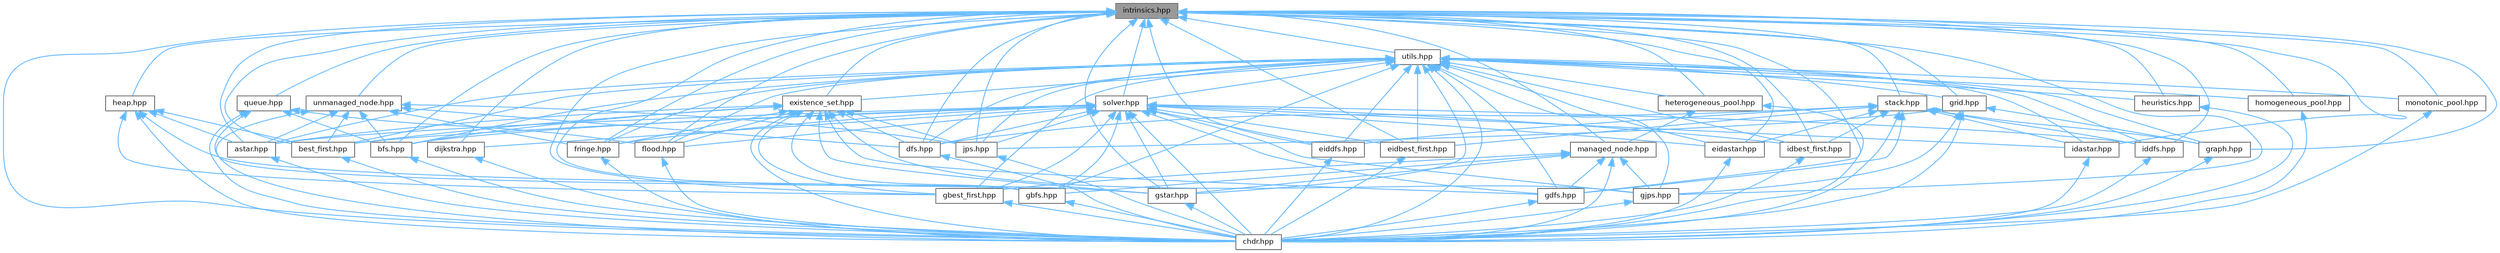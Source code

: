 digraph "intrinsics.hpp"
{
 // LATEX_PDF_SIZE
  bgcolor="transparent";
  edge [fontname=Helvetica,fontsize=8,labelfontname=Helvetica,labelfontsize=8];
  node [fontname=Helvetica,fontsize=8,shape=box,height=0.2,width=0.4];
  Node1 [id="Node000001",label="intrinsics.hpp",height=0.2,width=0.4,color="gray40", fillcolor="grey60", style="filled", fontcolor="black",tooltip=" "];
  Node1 -> Node2 [id="edge1_Node000001_Node000002",dir="back",color="steelblue1",style="solid",tooltip=" "];
  Node2 [id="Node000002",label="astar.hpp",height=0.2,width=0.4,color="grey40", fillcolor="white", style="filled",URL="$dc/da9/astar_8hpp.html",tooltip=" "];
  Node2 -> Node3 [id="edge2_Node000002_Node000003",dir="back",color="steelblue1",style="solid",tooltip=" "];
  Node3 [id="Node000003",label="chdr.hpp",height=0.2,width=0.4,color="grey40", fillcolor="white", style="filled",URL="$d9/d96/chdr_8hpp.html",tooltip=" "];
  Node1 -> Node4 [id="edge3_Node000001_Node000004",dir="back",color="steelblue1",style="solid",tooltip=" "];
  Node4 [id="Node000004",label="best_first.hpp",height=0.2,width=0.4,color="grey40", fillcolor="white", style="filled",URL="$d3/d77/best__first_8hpp.html",tooltip=" "];
  Node4 -> Node3 [id="edge4_Node000004_Node000003",dir="back",color="steelblue1",style="solid",tooltip=" "];
  Node1 -> Node5 [id="edge5_Node000001_Node000005",dir="back",color="steelblue1",style="solid",tooltip=" "];
  Node5 [id="Node000005",label="bfs.hpp",height=0.2,width=0.4,color="grey40", fillcolor="white", style="filled",URL="$da/d36/bfs_8hpp.html",tooltip=" "];
  Node5 -> Node3 [id="edge6_Node000005_Node000003",dir="back",color="steelblue1",style="solid",tooltip=" "];
  Node1 -> Node3 [id="edge7_Node000001_Node000003",dir="back",color="steelblue1",style="solid",tooltip=" "];
  Node1 -> Node6 [id="edge8_Node000001_Node000006",dir="back",color="steelblue1",style="solid",tooltip=" "];
  Node6 [id="Node000006",label="dfs.hpp",height=0.2,width=0.4,color="grey40", fillcolor="white", style="filled",URL="$d3/dec/dfs_8hpp.html",tooltip=" "];
  Node6 -> Node3 [id="edge9_Node000006_Node000003",dir="back",color="steelblue1",style="solid",tooltip=" "];
  Node1 -> Node7 [id="edge10_Node000001_Node000007",dir="back",color="steelblue1",style="solid",tooltip=" "];
  Node7 [id="Node000007",label="dijkstra.hpp",height=0.2,width=0.4,color="grey40", fillcolor="white", style="filled",URL="$d3/d11/dijkstra_8hpp.html",tooltip=" "];
  Node7 -> Node3 [id="edge11_Node000007_Node000003",dir="back",color="steelblue1",style="solid",tooltip=" "];
  Node1 -> Node8 [id="edge12_Node000001_Node000008",dir="back",color="steelblue1",style="solid",tooltip=" "];
  Node8 [id="Node000008",label="eidastar.hpp",height=0.2,width=0.4,color="grey40", fillcolor="white", style="filled",URL="$d6/ded/eidastar_8hpp.html",tooltip=" "];
  Node8 -> Node3 [id="edge13_Node000008_Node000003",dir="back",color="steelblue1",style="solid",tooltip=" "];
  Node1 -> Node9 [id="edge14_Node000001_Node000009",dir="back",color="steelblue1",style="solid",tooltip=" "];
  Node9 [id="Node000009",label="eidbest_first.hpp",height=0.2,width=0.4,color="grey40", fillcolor="white", style="filled",URL="$d8/d85/eidbest__first_8hpp.html",tooltip=" "];
  Node9 -> Node3 [id="edge15_Node000009_Node000003",dir="back",color="steelblue1",style="solid",tooltip=" "];
  Node1 -> Node10 [id="edge16_Node000001_Node000010",dir="back",color="steelblue1",style="solid",tooltip=" "];
  Node10 [id="Node000010",label="eiddfs.hpp",height=0.2,width=0.4,color="grey40", fillcolor="white", style="filled",URL="$dd/d95/eiddfs_8hpp.html",tooltip=" "];
  Node10 -> Node3 [id="edge17_Node000010_Node000003",dir="back",color="steelblue1",style="solid",tooltip=" "];
  Node1 -> Node11 [id="edge18_Node000001_Node000011",dir="back",color="steelblue1",style="solid",tooltip=" "];
  Node11 [id="Node000011",label="existence_set.hpp",height=0.2,width=0.4,color="grey40", fillcolor="white", style="filled",URL="$d8/d62/existence__set_8hpp.html",tooltip=" "];
  Node11 -> Node2 [id="edge19_Node000011_Node000002",dir="back",color="steelblue1",style="solid",tooltip=" "];
  Node11 -> Node4 [id="edge20_Node000011_Node000004",dir="back",color="steelblue1",style="solid",tooltip=" "];
  Node11 -> Node5 [id="edge21_Node000011_Node000005",dir="back",color="steelblue1",style="solid",tooltip=" "];
  Node11 -> Node3 [id="edge22_Node000011_Node000003",dir="back",color="steelblue1",style="solid",tooltip=" "];
  Node11 -> Node6 [id="edge23_Node000011_Node000006",dir="back",color="steelblue1",style="solid",tooltip=" "];
  Node11 -> Node12 [id="edge24_Node000011_Node000012",dir="back",color="steelblue1",style="solid",tooltip=" "];
  Node12 [id="Node000012",label="flood.hpp",height=0.2,width=0.4,color="grey40", fillcolor="white", style="filled",URL="$d8/d12/flood_8hpp.html",tooltip=" "];
  Node12 -> Node3 [id="edge25_Node000012_Node000003",dir="back",color="steelblue1",style="solid",tooltip=" "];
  Node11 -> Node13 [id="edge26_Node000011_Node000013",dir="back",color="steelblue1",style="solid",tooltip=" "];
  Node13 [id="Node000013",label="fringe.hpp",height=0.2,width=0.4,color="grey40", fillcolor="white", style="filled",URL="$d8/dd5/fringe_8hpp.html",tooltip=" "];
  Node13 -> Node3 [id="edge27_Node000013_Node000003",dir="back",color="steelblue1",style="solid",tooltip=" "];
  Node11 -> Node14 [id="edge28_Node000011_Node000014",dir="back",color="steelblue1",style="solid",tooltip=" "];
  Node14 [id="Node000014",label="gbest_first.hpp",height=0.2,width=0.4,color="grey40", fillcolor="white", style="filled",URL="$d3/d3e/gbest__first_8hpp.html",tooltip=" "];
  Node14 -> Node3 [id="edge29_Node000014_Node000003",dir="back",color="steelblue1",style="solid",tooltip=" "];
  Node11 -> Node15 [id="edge30_Node000011_Node000015",dir="back",color="steelblue1",style="solid",tooltip=" "];
  Node15 [id="Node000015",label="gbfs.hpp",height=0.2,width=0.4,color="grey40", fillcolor="white", style="filled",URL="$de/d94/gbfs_8hpp.html",tooltip=" "];
  Node15 -> Node3 [id="edge31_Node000015_Node000003",dir="back",color="steelblue1",style="solid",tooltip=" "];
  Node11 -> Node16 [id="edge32_Node000011_Node000016",dir="back",color="steelblue1",style="solid",tooltip=" "];
  Node16 [id="Node000016",label="gdfs.hpp",height=0.2,width=0.4,color="grey40", fillcolor="white", style="filled",URL="$d4/df2/gdfs_8hpp.html",tooltip=" "];
  Node16 -> Node3 [id="edge33_Node000016_Node000003",dir="back",color="steelblue1",style="solid",tooltip=" "];
  Node11 -> Node17 [id="edge34_Node000011_Node000017",dir="back",color="steelblue1",style="solid",tooltip=" "];
  Node17 [id="Node000017",label="gjps.hpp",height=0.2,width=0.4,color="grey40", fillcolor="white", style="filled",URL="$d3/d3e/gjps_8hpp.html",tooltip=" "];
  Node17 -> Node3 [id="edge35_Node000017_Node000003",dir="back",color="steelblue1",style="solid",tooltip=" "];
  Node11 -> Node18 [id="edge36_Node000011_Node000018",dir="back",color="steelblue1",style="solid",tooltip=" "];
  Node18 [id="Node000018",label="gstar.hpp",height=0.2,width=0.4,color="grey40", fillcolor="white", style="filled",URL="$d1/def/gstar_8hpp.html",tooltip=" "];
  Node18 -> Node3 [id="edge37_Node000018_Node000003",dir="back",color="steelblue1",style="solid",tooltip=" "];
  Node11 -> Node19 [id="edge38_Node000011_Node000019",dir="back",color="steelblue1",style="solid",tooltip=" "];
  Node19 [id="Node000019",label="jps.hpp",height=0.2,width=0.4,color="grey40", fillcolor="white", style="filled",URL="$d9/de6/jps_8hpp.html",tooltip=" "];
  Node19 -> Node3 [id="edge39_Node000019_Node000003",dir="back",color="steelblue1",style="solid",tooltip=" "];
  Node1 -> Node12 [id="edge40_Node000001_Node000012",dir="back",color="steelblue1",style="solid",tooltip=" "];
  Node1 -> Node13 [id="edge41_Node000001_Node000013",dir="back",color="steelblue1",style="solid",tooltip=" "];
  Node1 -> Node14 [id="edge42_Node000001_Node000014",dir="back",color="steelblue1",style="solid",tooltip=" "];
  Node1 -> Node15 [id="edge43_Node000001_Node000015",dir="back",color="steelblue1",style="solid",tooltip=" "];
  Node1 -> Node16 [id="edge44_Node000001_Node000016",dir="back",color="steelblue1",style="solid",tooltip=" "];
  Node1 -> Node17 [id="edge45_Node000001_Node000017",dir="back",color="steelblue1",style="solid",tooltip=" "];
  Node1 -> Node20 [id="edge46_Node000001_Node000020",dir="back",color="steelblue1",style="solid",tooltip=" "];
  Node20 [id="Node000020",label="graph.hpp",height=0.2,width=0.4,color="grey40", fillcolor="white", style="filled",URL="$d9/de9/graph_8hpp.html",tooltip=" "];
  Node20 -> Node3 [id="edge47_Node000020_Node000003",dir="back",color="steelblue1",style="solid",tooltip=" "];
  Node1 -> Node21 [id="edge48_Node000001_Node000021",dir="back",color="steelblue1",style="solid",tooltip=" "];
  Node21 [id="Node000021",label="grid.hpp",height=0.2,width=0.4,color="grey40", fillcolor="white", style="filled",URL="$dc/d8a/grid_8hpp.html",tooltip=" "];
  Node21 -> Node3 [id="edge49_Node000021_Node000003",dir="back",color="steelblue1",style="solid",tooltip=" "];
  Node21 -> Node17 [id="edge50_Node000021_Node000017",dir="back",color="steelblue1",style="solid",tooltip=" "];
  Node21 -> Node20 [id="edge51_Node000021_Node000020",dir="back",color="steelblue1",style="solid",tooltip=" "];
  Node21 -> Node19 [id="edge52_Node000021_Node000019",dir="back",color="steelblue1",style="solid",tooltip=" "];
  Node1 -> Node18 [id="edge53_Node000001_Node000018",dir="back",color="steelblue1",style="solid",tooltip=" "];
  Node1 -> Node22 [id="edge54_Node000001_Node000022",dir="back",color="steelblue1",style="solid",tooltip=" "];
  Node22 [id="Node000022",label="heap.hpp",height=0.2,width=0.4,color="grey40", fillcolor="white", style="filled",URL="$da/d45/heap_8hpp.html",tooltip=" "];
  Node22 -> Node2 [id="edge55_Node000022_Node000002",dir="back",color="steelblue1",style="solid",tooltip=" "];
  Node22 -> Node4 [id="edge56_Node000022_Node000004",dir="back",color="steelblue1",style="solid",tooltip=" "];
  Node22 -> Node3 [id="edge57_Node000022_Node000003",dir="back",color="steelblue1",style="solid",tooltip=" "];
  Node22 -> Node14 [id="edge58_Node000022_Node000014",dir="back",color="steelblue1",style="solid",tooltip=" "];
  Node22 -> Node18 [id="edge59_Node000022_Node000018",dir="back",color="steelblue1",style="solid",tooltip=" "];
  Node1 -> Node23 [id="edge60_Node000001_Node000023",dir="back",color="steelblue1",style="solid",tooltip=" "];
  Node23 [id="Node000023",label="heterogeneous_pool.hpp",height=0.2,width=0.4,color="grey40", fillcolor="white", style="filled",URL="$d9/df8/heterogeneous__pool_8hpp.html",tooltip=" "];
  Node23 -> Node3 [id="edge61_Node000023_Node000003",dir="back",color="steelblue1",style="solid",tooltip=" "];
  Node23 -> Node24 [id="edge62_Node000023_Node000024",dir="back",color="steelblue1",style="solid",tooltip=" "];
  Node24 [id="Node000024",label="managed_node.hpp",height=0.2,width=0.4,color="grey40", fillcolor="white", style="filled",URL="$da/deb/managed__node_8hpp.html",tooltip=" "];
  Node24 -> Node3 [id="edge63_Node000024_Node000003",dir="back",color="steelblue1",style="solid",tooltip=" "];
  Node24 -> Node14 [id="edge64_Node000024_Node000014",dir="back",color="steelblue1",style="solid",tooltip=" "];
  Node24 -> Node15 [id="edge65_Node000024_Node000015",dir="back",color="steelblue1",style="solid",tooltip=" "];
  Node24 -> Node16 [id="edge66_Node000024_Node000016",dir="back",color="steelblue1",style="solid",tooltip=" "];
  Node24 -> Node17 [id="edge67_Node000024_Node000017",dir="back",color="steelblue1",style="solid",tooltip=" "];
  Node24 -> Node18 [id="edge68_Node000024_Node000018",dir="back",color="steelblue1",style="solid",tooltip=" "];
  Node1 -> Node25 [id="edge69_Node000001_Node000025",dir="back",color="steelblue1",style="solid",tooltip=" "];
  Node25 [id="Node000025",label="heuristics.hpp",height=0.2,width=0.4,color="grey40", fillcolor="white", style="filled",URL="$df/d24/heuristics_8hpp.html",tooltip=" "];
  Node25 -> Node3 [id="edge70_Node000025_Node000003",dir="back",color="steelblue1",style="solid",tooltip=" "];
  Node1 -> Node26 [id="edge71_Node000001_Node000026",dir="back",color="steelblue1",style="solid",tooltip=" "];
  Node26 [id="Node000026",label="homogeneous_pool.hpp",height=0.2,width=0.4,color="grey40", fillcolor="white", style="filled",URL="$d5/d3c/homogeneous__pool_8hpp.html",tooltip=" "];
  Node26 -> Node3 [id="edge72_Node000026_Node000003",dir="back",color="steelblue1",style="solid",tooltip=" "];
  Node1 -> Node27 [id="edge73_Node000001_Node000027",dir="back",color="steelblue1",style="solid",tooltip=" "];
  Node27 [id="Node000027",label="idastar.hpp",height=0.2,width=0.4,color="grey40", fillcolor="white", style="filled",URL="$db/df9/idastar_8hpp.html",tooltip=" "];
  Node27 -> Node3 [id="edge74_Node000027_Node000003",dir="back",color="steelblue1",style="solid",tooltip=" "];
  Node1 -> Node28 [id="edge75_Node000001_Node000028",dir="back",color="steelblue1",style="solid",tooltip=" "];
  Node28 [id="Node000028",label="idbest_first.hpp",height=0.2,width=0.4,color="grey40", fillcolor="white", style="filled",URL="$d1/d3a/idbest__first_8hpp.html",tooltip=" "];
  Node28 -> Node3 [id="edge76_Node000028_Node000003",dir="back",color="steelblue1",style="solid",tooltip=" "];
  Node1 -> Node29 [id="edge77_Node000001_Node000029",dir="back",color="steelblue1",style="solid",tooltip=" "];
  Node29 [id="Node000029",label="iddfs.hpp",height=0.2,width=0.4,color="grey40", fillcolor="white", style="filled",URL="$df/d71/iddfs_8hpp.html",tooltip=" "];
  Node29 -> Node3 [id="edge78_Node000029_Node000003",dir="back",color="steelblue1",style="solid",tooltip=" "];
  Node1 -> Node19 [id="edge79_Node000001_Node000019",dir="back",color="steelblue1",style="solid",tooltip=" "];
  Node1 -> Node24 [id="edge80_Node000001_Node000024",dir="back",color="steelblue1",style="solid",tooltip=" "];
  Node1 -> Node30 [id="edge81_Node000001_Node000030",dir="back",color="steelblue1",style="solid",tooltip=" "];
  Node30 [id="Node000030",label="monotonic_pool.hpp",height=0.2,width=0.4,color="grey40", fillcolor="white", style="filled",URL="$d4/d99/monotonic__pool_8hpp.html",tooltip=" "];
  Node30 -> Node3 [id="edge82_Node000030_Node000003",dir="back",color="steelblue1",style="solid",tooltip=" "];
  Node1 -> Node31 [id="edge83_Node000001_Node000031",dir="back",color="steelblue1",style="solid",tooltip=" "];
  Node31 [id="Node000031",label="queue.hpp",height=0.2,width=0.4,color="grey40", fillcolor="white", style="filled",URL="$d7/ded/queue_8hpp.html",tooltip=" "];
  Node31 -> Node5 [id="edge84_Node000031_Node000005",dir="back",color="steelblue1",style="solid",tooltip=" "];
  Node31 -> Node3 [id="edge85_Node000031_Node000003",dir="back",color="steelblue1",style="solid",tooltip=" "];
  Node31 -> Node12 [id="edge86_Node000031_Node000012",dir="back",color="steelblue1",style="solid",tooltip=" "];
  Node31 -> Node15 [id="edge87_Node000031_Node000015",dir="back",color="steelblue1",style="solid",tooltip=" "];
  Node1 -> Node32 [id="edge88_Node000001_Node000032",dir="back",color="steelblue1",style="solid",tooltip=" "];
  Node32 [id="Node000032",label="solver.hpp",height=0.2,width=0.4,color="grey40", fillcolor="white", style="filled",URL="$d2/d1c/solver_8hpp.html",tooltip=" "];
  Node32 -> Node2 [id="edge89_Node000032_Node000002",dir="back",color="steelblue1",style="solid",tooltip=" "];
  Node32 -> Node4 [id="edge90_Node000032_Node000004",dir="back",color="steelblue1",style="solid",tooltip=" "];
  Node32 -> Node5 [id="edge91_Node000032_Node000005",dir="back",color="steelblue1",style="solid",tooltip=" "];
  Node32 -> Node3 [id="edge92_Node000032_Node000003",dir="back",color="steelblue1",style="solid",tooltip=" "];
  Node32 -> Node6 [id="edge93_Node000032_Node000006",dir="back",color="steelblue1",style="solid",tooltip=" "];
  Node32 -> Node7 [id="edge94_Node000032_Node000007",dir="back",color="steelblue1",style="solid",tooltip=" "];
  Node32 -> Node8 [id="edge95_Node000032_Node000008",dir="back",color="steelblue1",style="solid",tooltip=" "];
  Node32 -> Node9 [id="edge96_Node000032_Node000009",dir="back",color="steelblue1",style="solid",tooltip=" "];
  Node32 -> Node10 [id="edge97_Node000032_Node000010",dir="back",color="steelblue1",style="solid",tooltip=" "];
  Node32 -> Node12 [id="edge98_Node000032_Node000012",dir="back",color="steelblue1",style="solid",tooltip=" "];
  Node32 -> Node13 [id="edge99_Node000032_Node000013",dir="back",color="steelblue1",style="solid",tooltip=" "];
  Node32 -> Node14 [id="edge100_Node000032_Node000014",dir="back",color="steelblue1",style="solid",tooltip=" "];
  Node32 -> Node15 [id="edge101_Node000032_Node000015",dir="back",color="steelblue1",style="solid",tooltip=" "];
  Node32 -> Node16 [id="edge102_Node000032_Node000016",dir="back",color="steelblue1",style="solid",tooltip=" "];
  Node32 -> Node17 [id="edge103_Node000032_Node000017",dir="back",color="steelblue1",style="solid",tooltip=" "];
  Node32 -> Node18 [id="edge104_Node000032_Node000018",dir="back",color="steelblue1",style="solid",tooltip=" "];
  Node32 -> Node27 [id="edge105_Node000032_Node000027",dir="back",color="steelblue1",style="solid",tooltip=" "];
  Node32 -> Node28 [id="edge106_Node000032_Node000028",dir="back",color="steelblue1",style="solid",tooltip=" "];
  Node32 -> Node29 [id="edge107_Node000032_Node000029",dir="back",color="steelblue1",style="solid",tooltip=" "];
  Node32 -> Node19 [id="edge108_Node000032_Node000019",dir="back",color="steelblue1",style="solid",tooltip=" "];
  Node1 -> Node33 [id="edge109_Node000001_Node000033",dir="back",color="steelblue1",style="solid",tooltip=" "];
  Node33 [id="Node000033",label="stack.hpp",height=0.2,width=0.4,color="grey40", fillcolor="white", style="filled",URL="$df/d47/stack_8hpp.html",tooltip=" "];
  Node33 -> Node3 [id="edge110_Node000033_Node000003",dir="back",color="steelblue1",style="solid",tooltip=" "];
  Node33 -> Node6 [id="edge111_Node000033_Node000006",dir="back",color="steelblue1",style="solid",tooltip=" "];
  Node33 -> Node8 [id="edge112_Node000033_Node000008",dir="back",color="steelblue1",style="solid",tooltip=" "];
  Node33 -> Node9 [id="edge113_Node000033_Node000009",dir="back",color="steelblue1",style="solid",tooltip=" "];
  Node33 -> Node10 [id="edge114_Node000033_Node000010",dir="back",color="steelblue1",style="solid",tooltip=" "];
  Node33 -> Node16 [id="edge115_Node000033_Node000016",dir="back",color="steelblue1",style="solid",tooltip=" "];
  Node33 -> Node20 [id="edge116_Node000033_Node000020",dir="back",color="steelblue1",style="solid",tooltip=" "];
  Node33 -> Node27 [id="edge117_Node000033_Node000027",dir="back",color="steelblue1",style="solid",tooltip=" "];
  Node33 -> Node28 [id="edge118_Node000033_Node000028",dir="back",color="steelblue1",style="solid",tooltip=" "];
  Node33 -> Node29 [id="edge119_Node000033_Node000029",dir="back",color="steelblue1",style="solid",tooltip=" "];
  Node1 -> Node34 [id="edge120_Node000001_Node000034",dir="back",color="steelblue1",style="solid",tooltip=" "];
  Node34 [id="Node000034",label="unmanaged_node.hpp",height=0.2,width=0.4,color="grey40", fillcolor="white", style="filled",URL="$d0/def/unmanaged__node_8hpp.html",tooltip=" "];
  Node34 -> Node2 [id="edge121_Node000034_Node000002",dir="back",color="steelblue1",style="solid",tooltip=" "];
  Node34 -> Node4 [id="edge122_Node000034_Node000004",dir="back",color="steelblue1",style="solid",tooltip=" "];
  Node34 -> Node5 [id="edge123_Node000034_Node000005",dir="back",color="steelblue1",style="solid",tooltip=" "];
  Node34 -> Node3 [id="edge124_Node000034_Node000003",dir="back",color="steelblue1",style="solid",tooltip=" "];
  Node34 -> Node6 [id="edge125_Node000034_Node000006",dir="back",color="steelblue1",style="solid",tooltip=" "];
  Node34 -> Node13 [id="edge126_Node000034_Node000013",dir="back",color="steelblue1",style="solid",tooltip=" "];
  Node34 -> Node19 [id="edge127_Node000034_Node000019",dir="back",color="steelblue1",style="solid",tooltip=" "];
  Node1 -> Node35 [id="edge128_Node000001_Node000035",dir="back",color="steelblue1",style="solid",tooltip=" "];
  Node35 [id="Node000035",label="utils.hpp",height=0.2,width=0.4,color="grey40", fillcolor="white", style="filled",URL="$df/d93/utils_8hpp.html",tooltip=" "];
  Node35 -> Node2 [id="edge129_Node000035_Node000002",dir="back",color="steelblue1",style="solid",tooltip=" "];
  Node35 -> Node4 [id="edge130_Node000035_Node000004",dir="back",color="steelblue1",style="solid",tooltip=" "];
  Node35 -> Node5 [id="edge131_Node000035_Node000005",dir="back",color="steelblue1",style="solid",tooltip=" "];
  Node35 -> Node3 [id="edge132_Node000035_Node000003",dir="back",color="steelblue1",style="solid",tooltip=" "];
  Node35 -> Node6 [id="edge133_Node000035_Node000006",dir="back",color="steelblue1",style="solid",tooltip=" "];
  Node35 -> Node8 [id="edge134_Node000035_Node000008",dir="back",color="steelblue1",style="solid",tooltip=" "];
  Node35 -> Node9 [id="edge135_Node000035_Node000009",dir="back",color="steelblue1",style="solid",tooltip=" "];
  Node35 -> Node10 [id="edge136_Node000035_Node000010",dir="back",color="steelblue1",style="solid",tooltip=" "];
  Node35 -> Node11 [id="edge137_Node000035_Node000011",dir="back",color="steelblue1",style="solid",tooltip=" "];
  Node35 -> Node12 [id="edge138_Node000035_Node000012",dir="back",color="steelblue1",style="solid",tooltip=" "];
  Node35 -> Node13 [id="edge139_Node000035_Node000013",dir="back",color="steelblue1",style="solid",tooltip=" "];
  Node35 -> Node14 [id="edge140_Node000035_Node000014",dir="back",color="steelblue1",style="solid",tooltip=" "];
  Node35 -> Node15 [id="edge141_Node000035_Node000015",dir="back",color="steelblue1",style="solid",tooltip=" "];
  Node35 -> Node16 [id="edge142_Node000035_Node000016",dir="back",color="steelblue1",style="solid",tooltip=" "];
  Node35 -> Node17 [id="edge143_Node000035_Node000017",dir="back",color="steelblue1",style="solid",tooltip=" "];
  Node35 -> Node20 [id="edge144_Node000035_Node000020",dir="back",color="steelblue1",style="solid",tooltip=" "];
  Node35 -> Node21 [id="edge145_Node000035_Node000021",dir="back",color="steelblue1",style="solid",tooltip=" "];
  Node35 -> Node18 [id="edge146_Node000035_Node000018",dir="back",color="steelblue1",style="solid",tooltip=" "];
  Node35 -> Node23 [id="edge147_Node000035_Node000023",dir="back",color="steelblue1",style="solid",tooltip=" "];
  Node35 -> Node25 [id="edge148_Node000035_Node000025",dir="back",color="steelblue1",style="solid",tooltip=" "];
  Node35 -> Node26 [id="edge149_Node000035_Node000026",dir="back",color="steelblue1",style="solid",tooltip=" "];
  Node35 -> Node27 [id="edge150_Node000035_Node000027",dir="back",color="steelblue1",style="solid",tooltip=" "];
  Node35 -> Node28 [id="edge151_Node000035_Node000028",dir="back",color="steelblue1",style="solid",tooltip=" "];
  Node35 -> Node29 [id="edge152_Node000035_Node000029",dir="back",color="steelblue1",style="solid",tooltip=" "];
  Node35 -> Node19 [id="edge153_Node000035_Node000019",dir="back",color="steelblue1",style="solid",tooltip=" "];
  Node35 -> Node30 [id="edge154_Node000035_Node000030",dir="back",color="steelblue1",style="solid",tooltip=" "];
  Node35 -> Node32 [id="edge155_Node000035_Node000032",dir="back",color="steelblue1",style="solid",tooltip=" "];
}
